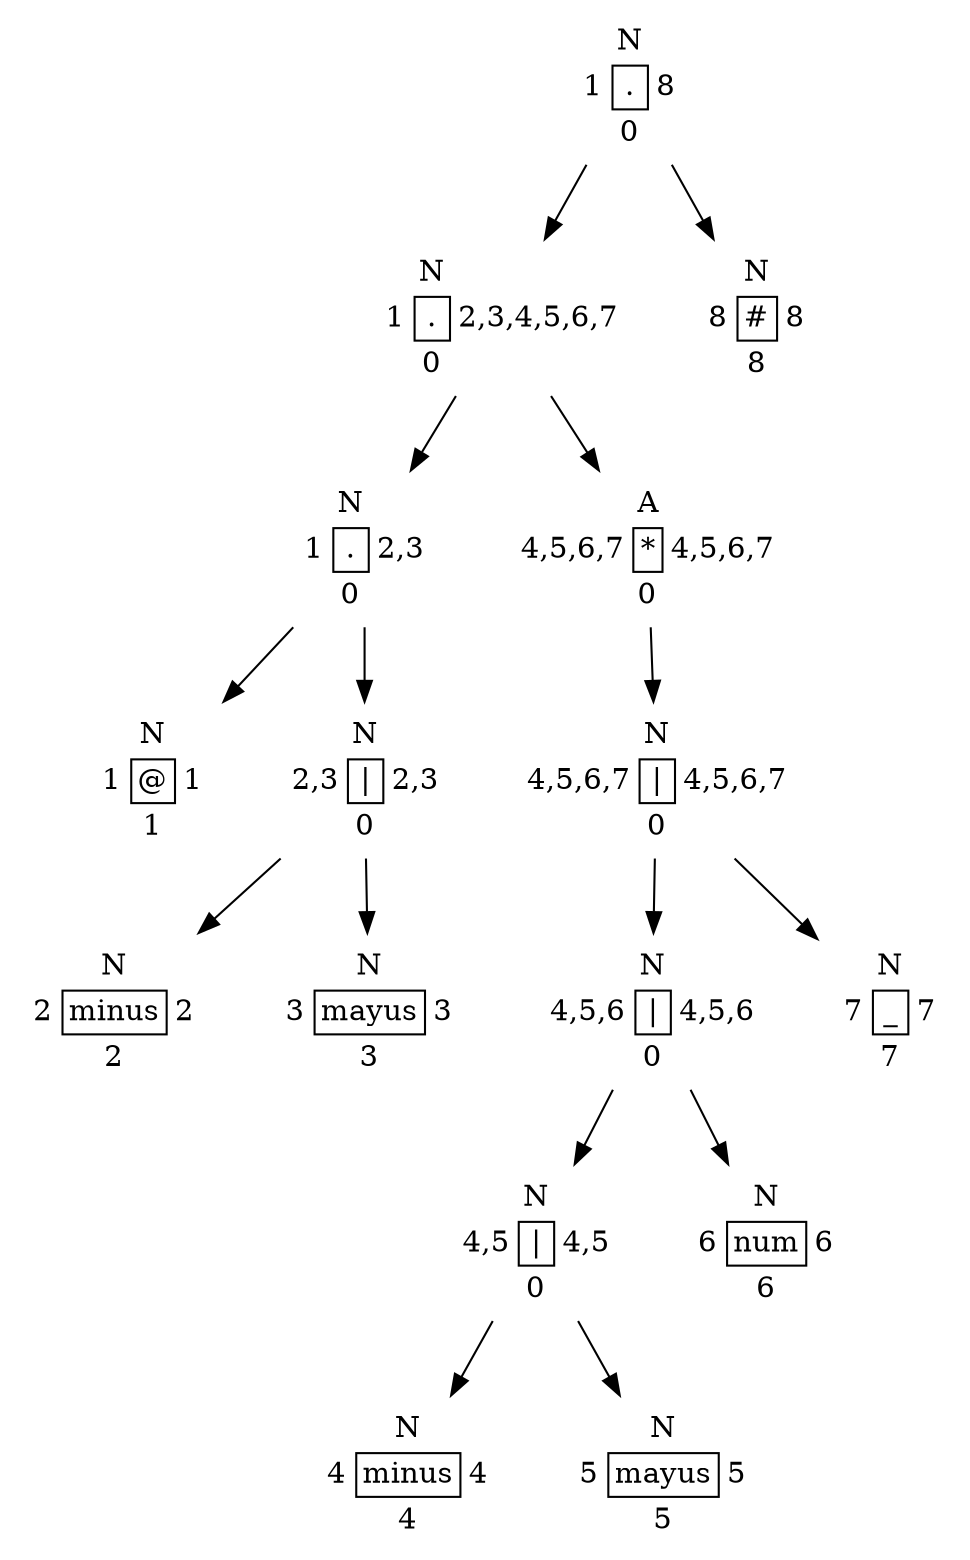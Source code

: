 digraph grafica{
rankdir=TB;
forcelabels= true;
node [shape = plaintext];
nodo1 [label = <<table border = '0' cellboder = '1' CELLSPACIONG='0'>
<tr>
<td></td>
<td>N</td>
<td></td>
</tr>
<tr>
<td>1</td>
<td border='1'>.</td>
<td>8</td></tr>
<tr>
<td></td>
<td>0</td>
<td></td>
</tr>
</table>>];
nodo2 [label = <<table border = '0' cellboder = '1' CELLSPACIONG='0'>
<tr>
<td></td>
<td>N</td>
<td></td>
</tr>
<tr>
<td>1</td>
<td border='1'>.</td>
<td>2,3,4,5,6,7</td></tr>
<tr>
<td></td>
<td>0</td>
<td></td>
</tr>
</table>>];
nodo3 [label = <<table border = '0' cellboder = '1' CELLSPACIONG='0'>
<tr>
<td></td>
<td>N</td>
<td></td>
</tr>
<tr>
<td>1</td>
<td border='1'>.</td>
<td>2,3</td></tr>
<tr>
<td></td>
<td>0</td>
<td></td>
</tr>
</table>>];
nodo4 [label = <<table border = '0' cellboder = '1' CELLSPACIONG='0'>
<tr>
<td></td>
<td>N</td>
<td></td>
</tr>
<tr>
<td>1</td>
<td border='1'>@</td>
<td>1</td></tr>
<tr>
<td></td>
<td>1</td>
<td></td>
</tr>
</table>>];
nodo6 [label = <<table border = '0' cellboder = '1' CELLSPACIONG='0'>
<tr>
<td></td>
<td>N</td>
<td></td>
</tr>
<tr>
<td>2,3</td>
<td border='1'>|</td>
<td>2,3</td></tr>
<tr>
<td></td>
<td>0</td>
<td></td>
</tr>
</table>>];
nodo7 [label = <<table border = '0' cellboder = '1' CELLSPACIONG='0'>
<tr>
<td></td>
<td>N</td>
<td></td>
</tr>
<tr>
<td>2</td>
<td border='1'>minus</td>
<td>2</td></tr>
<tr>
<td></td>
<td>2</td>
<td></td>
</tr>
</table>>];
nodo9 [label = <<table border = '0' cellboder = '1' CELLSPACIONG='0'>
<tr>
<td></td>
<td>N</td>
<td></td>
</tr>
<tr>
<td>3</td>
<td border='1'>mayus</td>
<td>3</td></tr>
<tr>
<td></td>
<td>3</td>
<td></td>
</tr>
</table>>];
nodo6->nodo7
nodo6->nodo9
nodo3->nodo4
nodo3->nodo6
nodo13 [label = <<table border = '0' cellboder = '1' CELLSPACIONG='0'>
<tr>
<td></td>
<td>A</td>
<td></td>
</tr>
<tr>
<td>4,5,6,7</td>
<td border='1'>*</td>
<td>4,5,6,7</td></tr>
<tr>
<td></td>
<td>0</td>
<td></td>
</tr>
</table>>];
nodo14 [label = <<table border = '0' cellboder = '1' CELLSPACIONG='0'>
<tr>
<td></td>
<td>N</td>
<td></td>
</tr>
<tr>
<td>4,5,6,7</td>
<td border='1'>|</td>
<td>4,5,6,7</td></tr>
<tr>
<td></td>
<td>0</td>
<td></td>
</tr>
</table>>];
nodo15 [label = <<table border = '0' cellboder = '1' CELLSPACIONG='0'>
<tr>
<td></td>
<td>N</td>
<td></td>
</tr>
<tr>
<td>4,5,6</td>
<td border='1'>|</td>
<td>4,5,6</td></tr>
<tr>
<td></td>
<td>0</td>
<td></td>
</tr>
</table>>];
nodo16 [label = <<table border = '0' cellboder = '1' CELLSPACIONG='0'>
<tr>
<td></td>
<td>N</td>
<td></td>
</tr>
<tr>
<td>4,5</td>
<td border='1'>|</td>
<td>4,5</td></tr>
<tr>
<td></td>
<td>0</td>
<td></td>
</tr>
</table>>];
nodo17 [label = <<table border = '0' cellboder = '1' CELLSPACIONG='0'>
<tr>
<td></td>
<td>N</td>
<td></td>
</tr>
<tr>
<td>4</td>
<td border='1'>minus</td>
<td>4</td></tr>
<tr>
<td></td>
<td>4</td>
<td></td>
</tr>
</table>>];
nodo19 [label = <<table border = '0' cellboder = '1' CELLSPACIONG='0'>
<tr>
<td></td>
<td>N</td>
<td></td>
</tr>
<tr>
<td>5</td>
<td border='1'>mayus</td>
<td>5</td></tr>
<tr>
<td></td>
<td>5</td>
<td></td>
</tr>
</table>>];
nodo16->nodo17
nodo16->nodo19
nodo22 [label = <<table border = '0' cellboder = '1' CELLSPACIONG='0'>
<tr>
<td></td>
<td>N</td>
<td></td>
</tr>
<tr>
<td>6</td>
<td border='1'>num</td>
<td>6</td></tr>
<tr>
<td></td>
<td>6</td>
<td></td>
</tr>
</table>>];
nodo15->nodo16
nodo15->nodo22
nodo25 [label = <<table border = '0' cellboder = '1' CELLSPACIONG='0'>
<tr>
<td></td>
<td>N</td>
<td></td>
</tr>
<tr>
<td>7</td>
<td border='1'>_</td>
<td>7</td></tr>
<tr>
<td></td>
<td>7</td>
<td></td>
</tr>
</table>>];
nodo14->nodo15
nodo14->nodo25
nodo13->nodo14
nodo2->nodo3
nodo2->nodo13
nodo30 [label = <<table border = '0' cellboder = '1' CELLSPACIONG='0'>
<tr>
<td></td>
<td>N</td>
<td></td>
</tr>
<tr>
<td>8</td>
<td border='1'>#</td>
<td>8</td></tr>
<tr>
<td></td>
<td>8</td>
<td></td>
</tr>
</table>>];
nodo1->nodo2
nodo1->nodo30

}